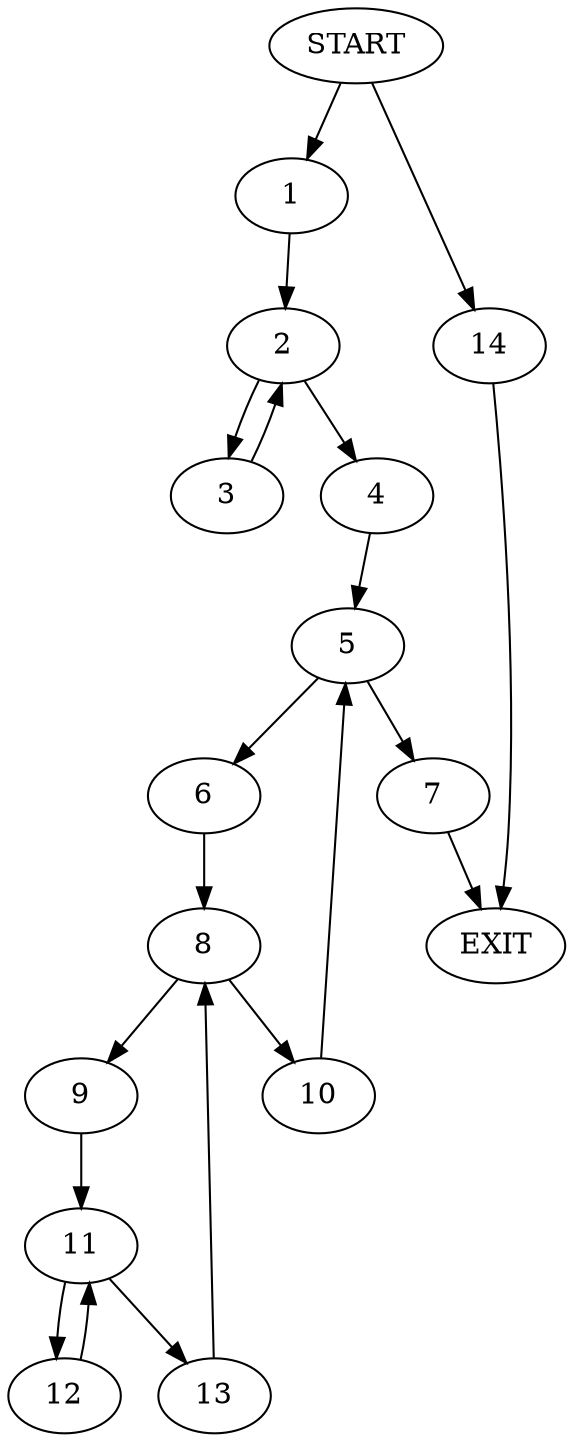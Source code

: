 digraph {
0 [label="START"]
15 [label="EXIT"]
0 -> 1
1 -> 2
2 -> 3
2 -> 4
3 -> 2
4 -> 5
5 -> 6
5 -> 7
6 -> 8
7 -> 15
8 -> 9
8 -> 10
10 -> 5
9 -> 11
11 -> 12
11 -> 13
13 -> 8
12 -> 11
0 -> 14
14 -> 15
}
